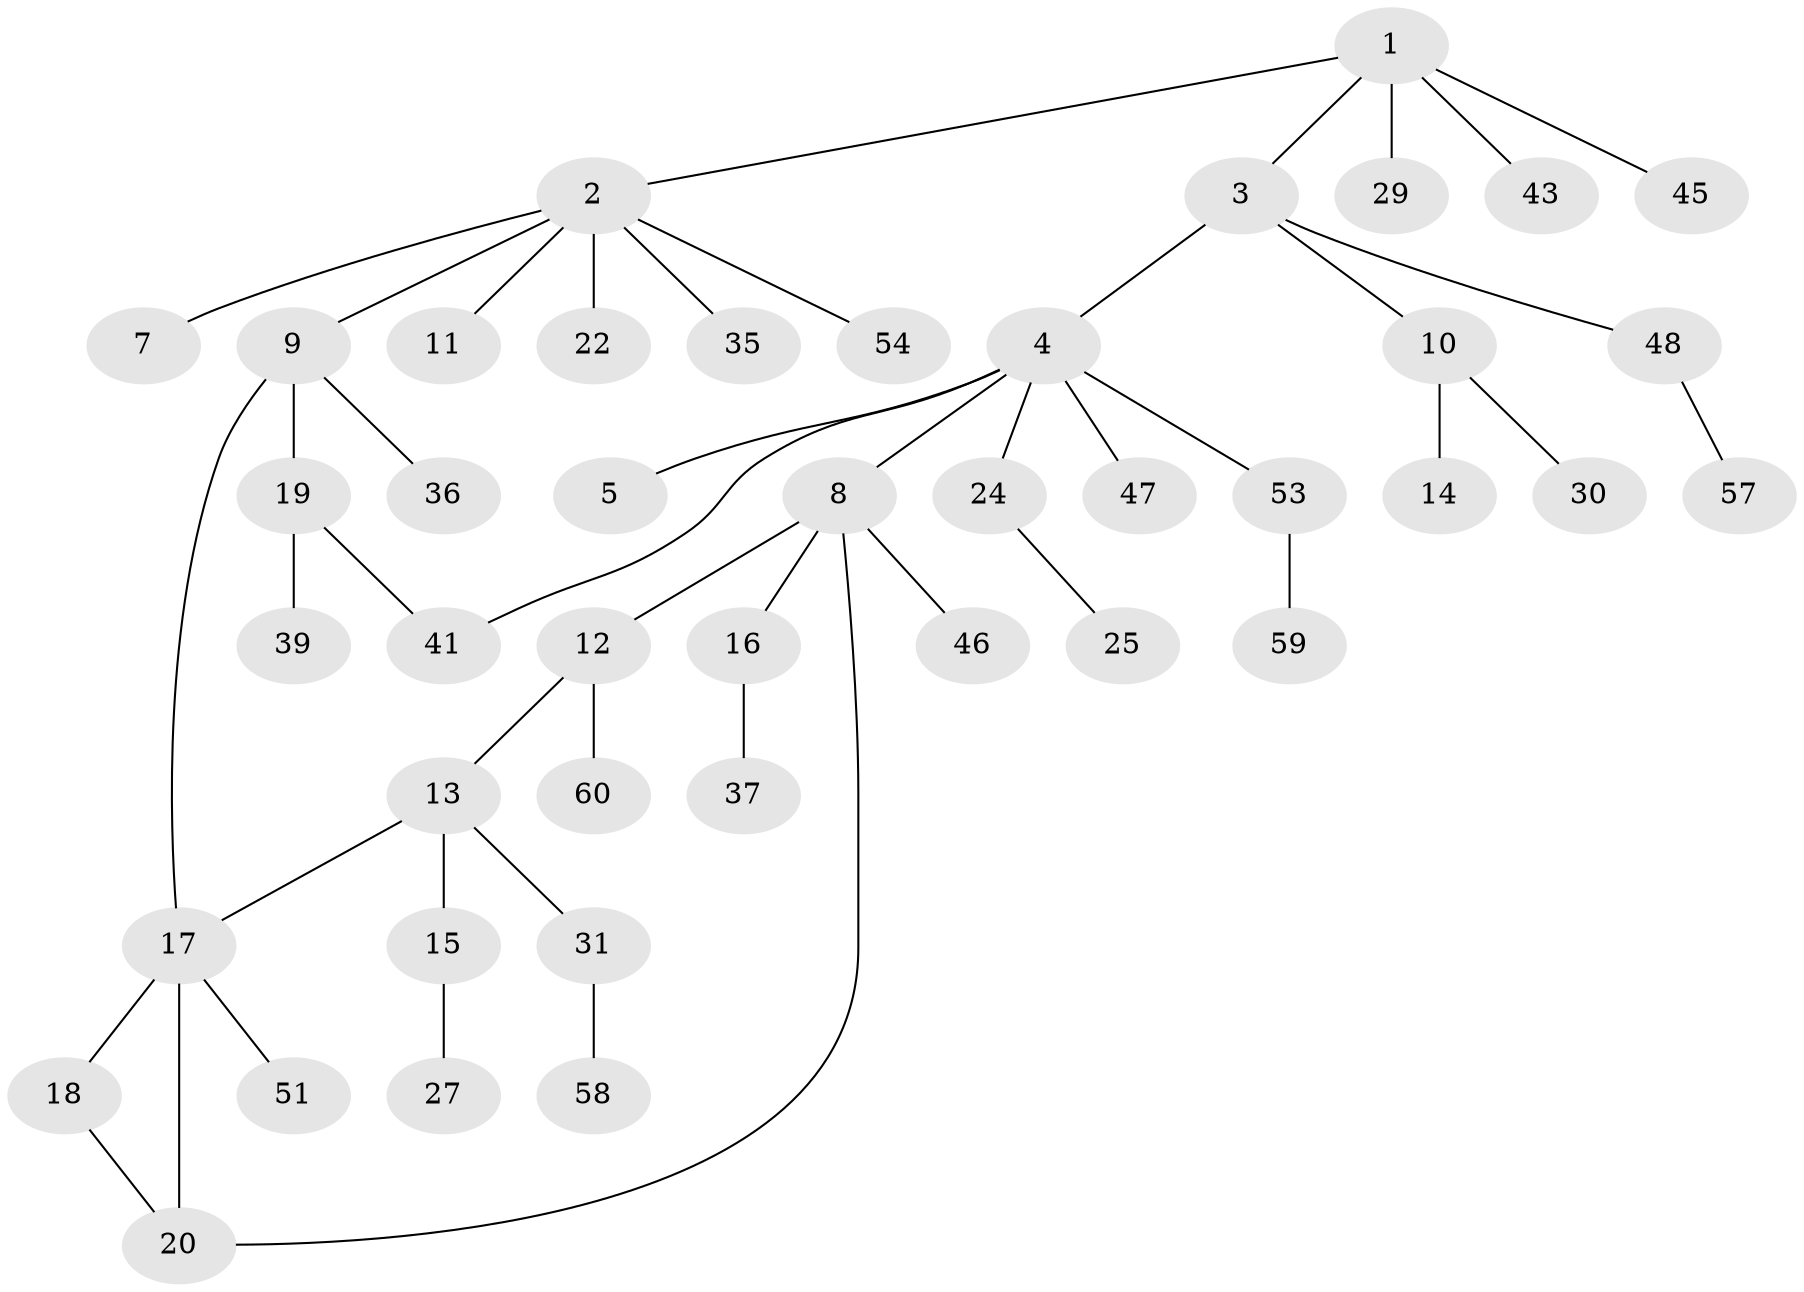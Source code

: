 // Generated by graph-tools (version 1.1) at 2025/51/02/27/25 19:51:38]
// undirected, 43 vertices, 46 edges
graph export_dot {
graph [start="1"]
  node [color=gray90,style=filled];
  1 [super="+23"];
  2 [super="+6"];
  3 [super="+42"];
  4 [super="+32"];
  5;
  7;
  8 [super="+34"];
  9 [super="+26"];
  10 [super="+38"];
  11;
  12 [super="+49"];
  13;
  14;
  15 [super="+52"];
  16;
  17 [super="+33"];
  18 [super="+28"];
  19 [super="+21"];
  20 [super="+44"];
  22;
  24 [super="+40"];
  25;
  27 [super="+50"];
  29;
  30;
  31 [super="+56"];
  35 [super="+61"];
  36;
  37;
  39;
  41;
  43 [super="+55"];
  45;
  46;
  47;
  48;
  51;
  53;
  54;
  57;
  58;
  59;
  60;
  1 -- 2;
  1 -- 3;
  1 -- 29;
  1 -- 43;
  1 -- 45;
  2 -- 22;
  2 -- 54;
  2 -- 35;
  2 -- 7;
  2 -- 9;
  2 -- 11;
  3 -- 4;
  3 -- 10;
  3 -- 48;
  4 -- 5;
  4 -- 8;
  4 -- 24;
  4 -- 47;
  4 -- 53;
  4 -- 41;
  8 -- 12;
  8 -- 16;
  8 -- 20;
  8 -- 46;
  9 -- 19;
  9 -- 36;
  9 -- 17;
  10 -- 14;
  10 -- 30;
  12 -- 13;
  12 -- 60;
  13 -- 15;
  13 -- 17;
  13 -- 31;
  15 -- 27;
  16 -- 37;
  17 -- 18;
  17 -- 20;
  17 -- 51;
  18 -- 20;
  19 -- 41;
  19 -- 39;
  24 -- 25;
  31 -- 58;
  48 -- 57;
  53 -- 59;
}
